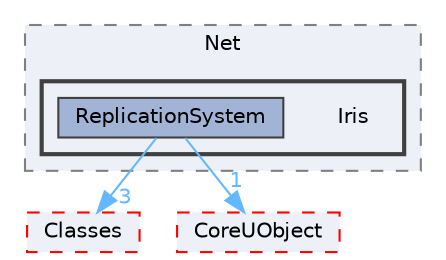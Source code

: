 digraph "Iris"
{
 // INTERACTIVE_SVG=YES
 // LATEX_PDF_SIZE
  bgcolor="transparent";
  edge [fontname=Helvetica,fontsize=10,labelfontname=Helvetica,labelfontsize=10];
  node [fontname=Helvetica,fontsize=10,shape=box,height=0.2,width=0.4];
  compound=true
  subgraph clusterdir_12cbe024284aad857314e29a0c3ddbfa {
    graph [ bgcolor="#edf0f7", pencolor="grey50", label="Net", fontname=Helvetica,fontsize=10 style="filled,dashed", URL="dir_12cbe024284aad857314e29a0c3ddbfa.html",tooltip=""]
  subgraph clusterdir_e66750893a7325f3f6be45f550f205aa {
    graph [ bgcolor="#edf0f7", pencolor="grey25", label="", fontname=Helvetica,fontsize=10 style="filled,bold", URL="dir_e66750893a7325f3f6be45f550f205aa.html",tooltip=""]
    dir_e66750893a7325f3f6be45f550f205aa [shape=plaintext, label="Iris"];
  dir_90310733938e89ba0d68d1e12cad36af [label="ReplicationSystem", fillcolor="#a2b4d6", color="grey25", style="filled", URL="dir_90310733938e89ba0d68d1e12cad36af.html",tooltip=""];
  }
  }
  dir_0ed647eebe6ffcaa496d3842b7cec6ce [label="Classes", fillcolor="#edf0f7", color="red", style="filled,dashed", URL="dir_0ed647eebe6ffcaa496d3842b7cec6ce.html",tooltip=""];
  dir_4c499e5e32e2b4479ad7e552df73eeae [label="CoreUObject", fillcolor="#edf0f7", color="red", style="filled,dashed", URL="dir_4c499e5e32e2b4479ad7e552df73eeae.html",tooltip=""];
  dir_90310733938e89ba0d68d1e12cad36af->dir_0ed647eebe6ffcaa496d3842b7cec6ce [headlabel="3", labeldistance=1.5 headhref="dir_000964_000193.html" href="dir_000964_000193.html" color="steelblue1" fontcolor="steelblue1"];
  dir_90310733938e89ba0d68d1e12cad36af->dir_4c499e5e32e2b4479ad7e552df73eeae [headlabel="1", labeldistance=1.5 headhref="dir_000964_000268.html" href="dir_000964_000268.html" color="steelblue1" fontcolor="steelblue1"];
}
